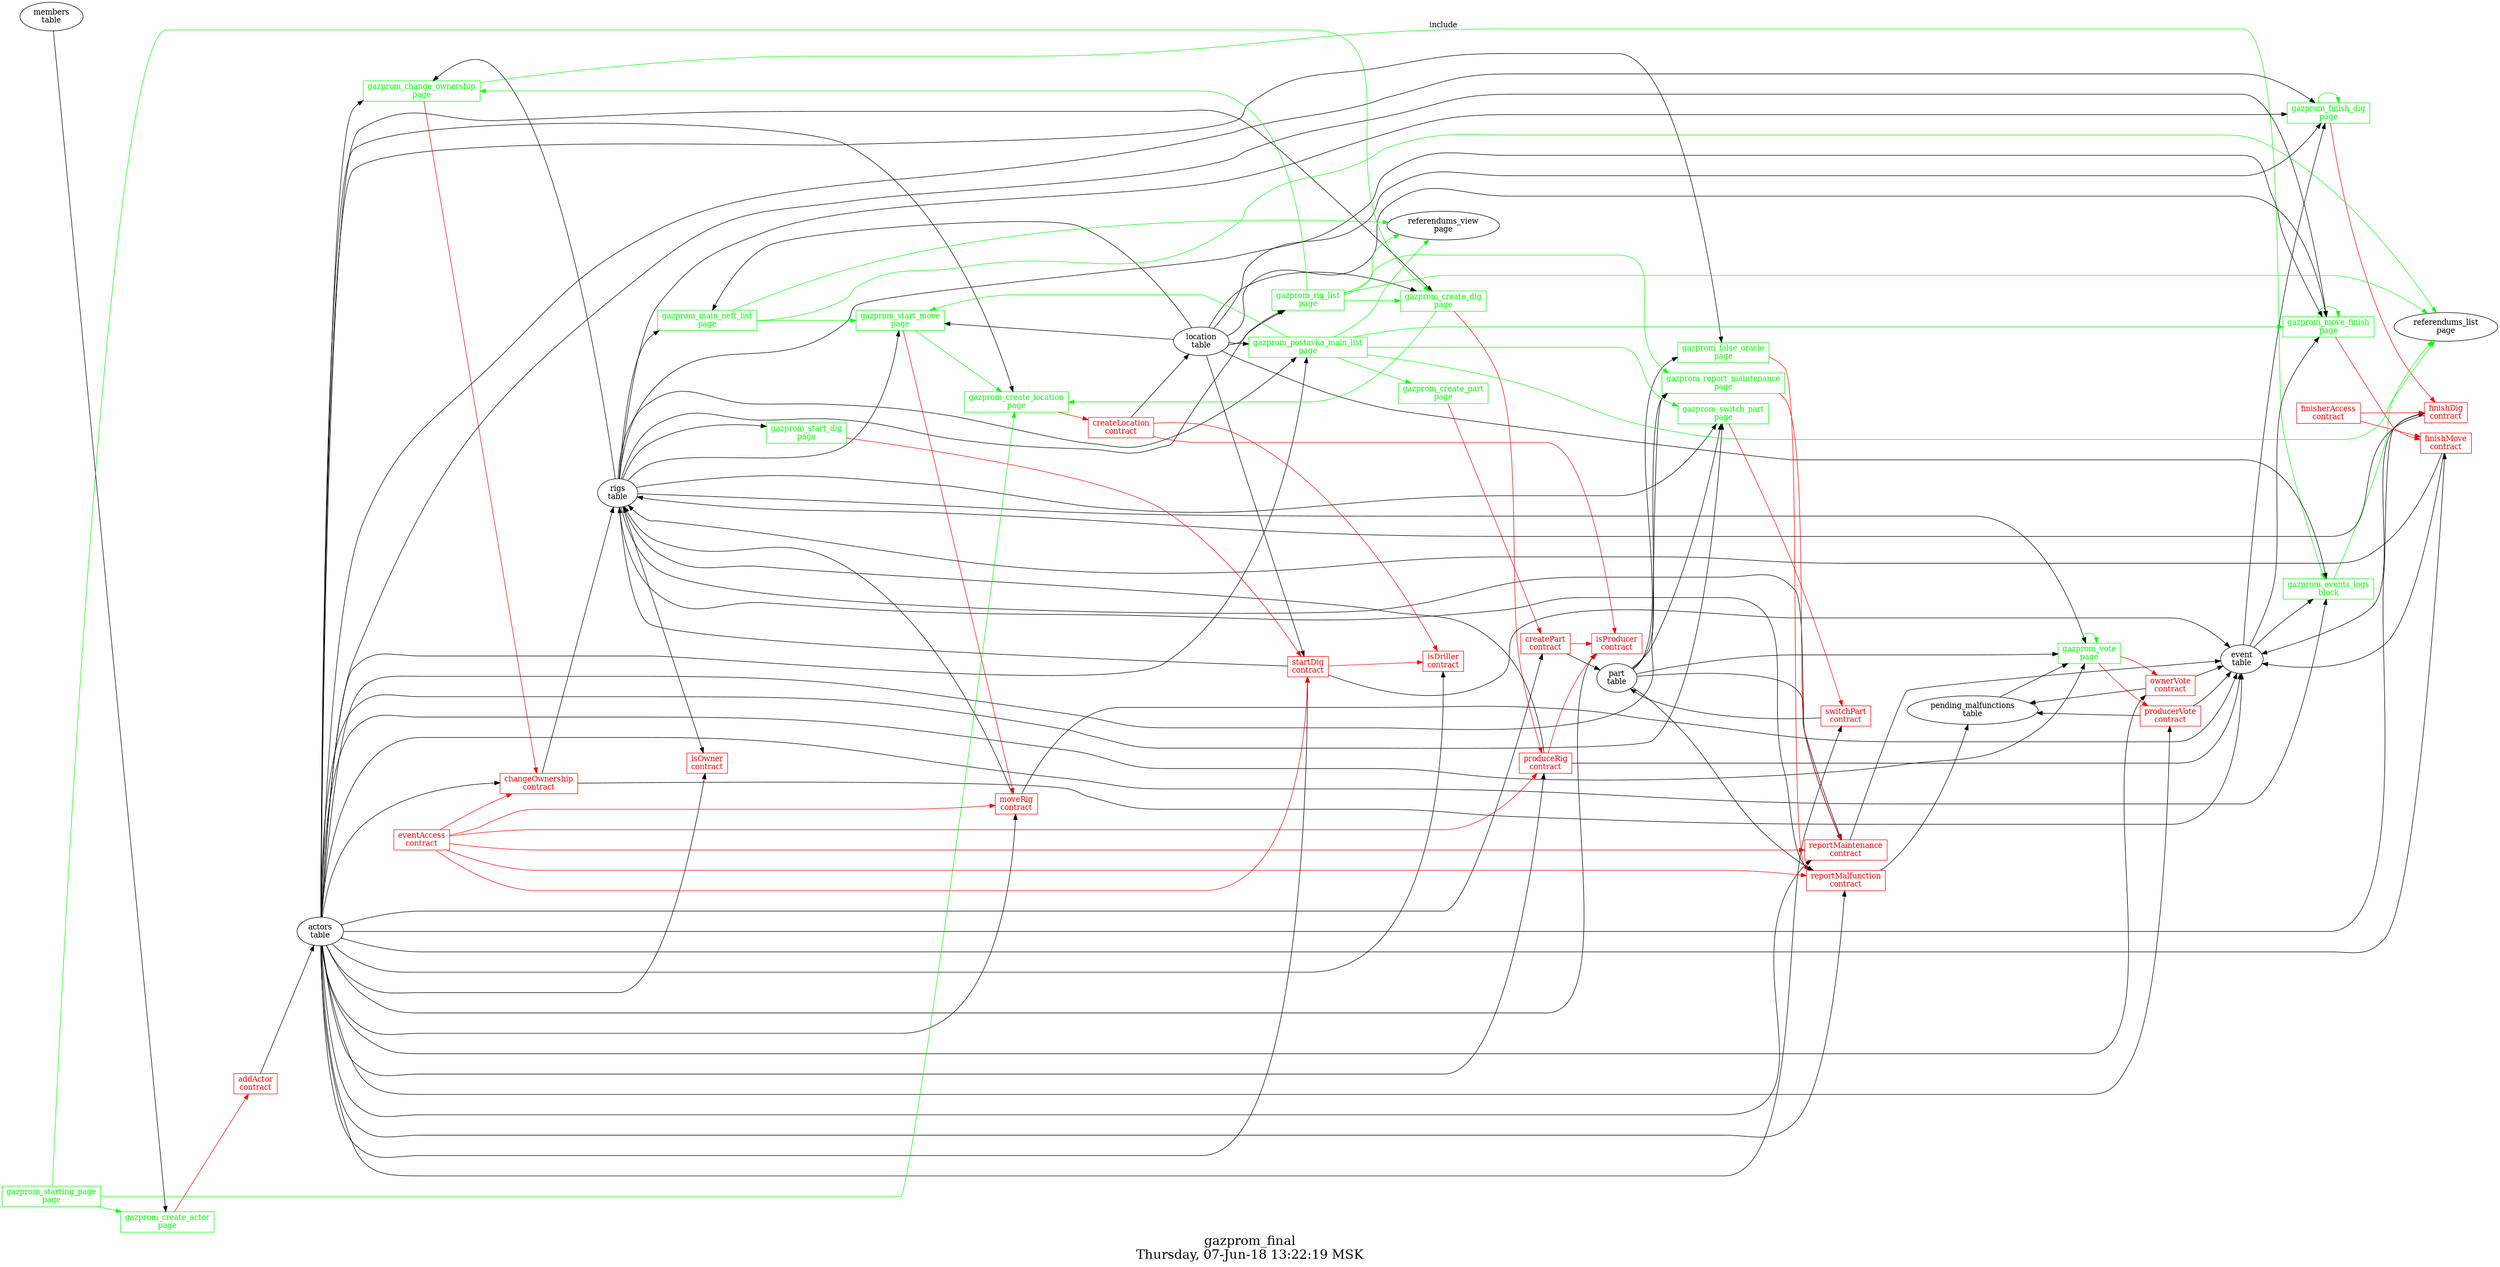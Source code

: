 digraph G {
graph [
  fontsize="24";
  label="gazprom_final\nThursday, 07-Jun-18 13:22:19 MSK";
  nojustify=true;
  ordering=out;
  rankdir=LR;
  size="30";
];
"gazprom_change_ownership\npage" -> "changeOwnership\ncontract"  [ color=red ]
"actors\ntable" -> "gazprom_change_ownership\npage"
"rigs\ntable" -> "gazprom_change_ownership\npage"
"gazprom_change_ownership\npage" -> "gazprom_events_logs\nblock"  [ color=green, label=include ]
"gazprom_change_ownership\npage" [color=green, fontcolor=green, group=pages, shape=record];
"gazprom_create_actor\npage" -> "addActor\ncontract"  [ color=red ]
"members\ntable" -> "gazprom_create_actor\npage"
"gazprom_create_actor\npage" [color=green, fontcolor=green, group=pages, shape=record];
"gazprom_create_dig\npage" -> "produceRig\ncontract"  [ color=red ]
"actors\ntable" -> "gazprom_create_dig\npage"
"location\ntable" -> "gazprom_create_dig\npage"
"gazprom_create_dig\npage" -> "gazprom_create_location\npage"  [ color=green ]
"gazprom_create_dig\npage" [color=green, fontcolor=green, group=pages, shape=record];
"gazprom_create_location\npage" -> "createLocation\ncontract"  [ color=red ]
"actors\ntable" -> "gazprom_create_location\npage"
"gazprom_create_location\npage" [color=green, fontcolor=green, group=pages, shape=record];
"gazprom_create_part\npage" -> "createPart\ncontract"  [ color=red ]
"gazprom_create_part\npage" [color=green, fontcolor=green, group=pages, shape=record];
"gazprom_false_oracle\npage" -> "reportMalfunction\ncontract"  [ color=red ]
"actors\ntable" -> "gazprom_false_oracle\npage"
"part\ntable" -> "gazprom_false_oracle\npage"
"gazprom_false_oracle\npage" [color=green, fontcolor=green, group=pages, shape=record];
"gazprom_finish_dig\npage" -> "finishDig\ncontract"  [ color=red ]
"actors\ntable" -> "gazprom_finish_dig\npage"
"event\ntable" -> "gazprom_finish_dig\npage"
"rigs\ntable" -> "gazprom_finish_dig\npage"
"location\ntable" -> "gazprom_finish_dig\npage"
"gazprom_finish_dig\npage" -> "gazprom_finish_dig\npage"  [ color=green ]
"gazprom_finish_dig\npage" [color=green, fontcolor=green, group=pages, shape=record];
"rigs\ntable" -> "gazprom_main_neft_list\npage"
"location\ntable" -> "gazprom_main_neft_list\npage"
"gazprom_main_neft_list\npage" -> "referendums_view\npage"  [ color=green ]
"gazprom_main_neft_list\npage" -> "gazprom_start_move\npage"  [ color=green ]
"gazprom_main_neft_list\npage" -> "referendums_list\npage"  [ color=green ]
"gazprom_main_neft_list\npage" [color=green, fontcolor=green, group=pages, shape=record];
"gazprom_move_finish\npage" -> "finishMove\ncontract"  [ color=red ]
"actors\ntable" -> "gazprom_move_finish\npage"
"event\ntable" -> "gazprom_move_finish\npage"
"rigs\ntable" -> "gazprom_move_finish\npage"
"location\ntable" -> "gazprom_move_finish\npage"
"gazprom_move_finish\npage" -> "gazprom_move_finish\npage"  [ color=green ]
"gazprom_move_finish\npage" [color=green, fontcolor=green, group=pages, shape=record];
"actors\ntable" -> "gazprom_postavka_main_list\npage"
"rigs\ntable" -> "gazprom_postavka_main_list\npage"
"location\ntable" -> "gazprom_postavka_main_list\npage"
"gazprom_postavka_main_list\npage" -> "referendums_view\npage"  [ color=green ]
"gazprom_postavka_main_list\npage" -> "gazprom_start_move\npage"  [ color=green ]
"gazprom_postavka_main_list\npage" -> "gazprom_move_finish\npage"  [ color=green ]
"gazprom_postavka_main_list\npage" -> "gazprom_switch_part\npage"  [ color=green ]
"gazprom_postavka_main_list\npage" -> "referendums_list\npage"  [ color=green ]
"gazprom_postavka_main_list\npage" -> "gazprom_create_part\npage"  [ color=green ]
"gazprom_postavka_main_list\npage" [color=green, fontcolor=green, group=pages, shape=record];
"gazprom_report_maintenance\npage" -> "reportMaintenance\ncontract"  [ color=red ]
"actors\ntable" -> "gazprom_report_maintenance\npage"
"part\ntable" -> "gazprom_report_maintenance\npage"
"gazprom_report_maintenance\npage" [color=green, fontcolor=green, group=pages, shape=record];
"rigs\ntable" -> "gazprom_rig_list\npage"
"location\ntable" -> "gazprom_rig_list\npage"
"gazprom_rig_list\npage" -> "referendums_view\npage"  [ color=green ]
"gazprom_rig_list\npage" -> "gazprom_report_maintenance\npage"  [ color=green ]
"gazprom_rig_list\npage" -> "gazprom_change_ownership\npage"  [ color=green ]
"gazprom_rig_list\npage" -> "referendums_list\npage"  [ color=green ]
"gazprom_rig_list\npage" -> "gazprom_create_dig\npage"  [ color=green ]
"gazprom_rig_list\npage" [color=green, fontcolor=green, group=pages, shape=record];
"gazprom_start_dig\npage" -> "startDig\ncontract"  [ color=red ]
"rigs\ntable" -> "gazprom_start_dig\npage"
"gazprom_start_dig\npage" [color=green, fontcolor=green, group=pages, shape=record];
"gazprom_start_move\npage" -> "moveRig\ncontract"  [ color=red ]
"rigs\ntable" -> "gazprom_start_move\npage"
"location\ntable" -> "gazprom_start_move\npage"
"gazprom_start_move\npage" -> "gazprom_create_location\npage"  [ color=green ]
"gazprom_start_move\npage" [color=green, fontcolor=green, group=pages, shape=record];
"gazprom_starting_page\npage" -> "gazprom_create_dig\npage"  [ color=green ]
"gazprom_starting_page\npage" -> "gazprom_create_location\npage"  [ color=green ]
"gazprom_starting_page\npage" -> "gazprom_create_actor\npage"  [ color=green ]
"gazprom_starting_page\npage" [color=green, fontcolor=green, group=pages, shape=record];
"gazprom_switch_part\npage" -> "switchPart\ncontract"  [ color=red ]
"actors\ntable" -> "gazprom_switch_part\npage"
"part\ntable" -> "gazprom_switch_part\npage"
"rigs\ntable" -> "gazprom_switch_part\npage"
"gazprom_switch_part\npage" [color=green, fontcolor=green, group=pages, shape=record];
"gazprom_vote\npage" -> "ownerVote\ncontract"  [ color=red ]
"gazprom_vote\npage" -> "producerVote\ncontract"  [ color=red ]
"actors\ntable" -> "gazprom_vote\npage"
"pending_malfunctions\ntable" -> "gazprom_vote\npage"
"rigs\ntable" -> "gazprom_vote\npage"
"part\ntable" -> "gazprom_vote\npage"
"gazprom_vote\npage" -> "gazprom_vote\npage"  [ color=green ]
"gazprom_vote\npage" [color=green, fontcolor=green, group=pages, shape=record];
"event\ntable" -> "gazprom_events_logs\nblock"
"actors\ntable" -> "gazprom_events_logs\nblock"
"location\ntable" -> "gazprom_events_logs\nblock"
"gazprom_events_logs\nblock" -> "referendums_list\npage"  [ color=green ]
"gazprom_events_logs\nblock" [color=green, fontcolor=green, group=blocks, shape=record];
"addActor\ncontract" -> "actors\ntable"  [ color="" ]
"addActor\ncontract" [color=red, fontcolor=red, group=contracts, shape=record];
"changeOwnership\ncontract" -> "event\ntable"  [ color="" ]
"changeOwnership\ncontract" -> "rigs\ntable"  [ color="" ]
"actors\ntable" -> "changeOwnership\ncontract"
"changeOwnership\ncontract" [color=red, fontcolor=red, group=contracts, shape=record];
"createLocation\ncontract" -> "isDriller\ncontract"  [ color=red ]
"createLocation\ncontract" -> "isProducer\ncontract"  [ color=red ]
"createLocation\ncontract" -> "location\ntable"  [ color="" ]
"createLocation\ncontract" [color=red, fontcolor=red, group=contracts, shape=record];
"createPart\ncontract" -> "isProducer\ncontract"  [ color=red ]
"createPart\ncontract" -> "part\ntable"  [ color="" ]
"actors\ntable" -> "createPart\ncontract"
"createPart\ncontract" [color=red, fontcolor=red, group=contracts, shape=record];
"eventAccess\ncontract" -> "changeOwnership\ncontract"  [ color=red ]
"eventAccess\ncontract" -> "moveRig\ncontract"  [ color=red ]
"eventAccess\ncontract" -> "produceRig\ncontract"  [ color=red ]
"eventAccess\ncontract" -> "reportMaintenance\ncontract"  [ color=red ]
"eventAccess\ncontract" -> "reportMalfunction\ncontract"  [ color=red ]
"eventAccess\ncontract" -> "startDig\ncontract"  [ color=red ]
"eventAccess\ncontract" [color=red, fontcolor=red, group=contracts, shape=record];
"finishDig\ncontract" -> "event\ntable"  [ color="" ]
"finishDig\ncontract" -> "rigs\ntable"  [ color="" ]
"actors\ntable" -> "finishDig\ncontract"
"finishDig\ncontract" [color=red, fontcolor=red, group=contracts, shape=record];
"finishMove\ncontract" -> "rigs\ntable"  [ color="" ]
"finishMove\ncontract" -> "event\ntable"  [ color="" ]
"actors\ntable" -> "finishMove\ncontract"
"finishMove\ncontract" [color=red, fontcolor=red, group=contracts, shape=record];
"finisherAccess\ncontract" -> "finishDig\ncontract"  [ color=red ]
"finisherAccess\ncontract" -> "finishMove\ncontract"  [ color=red ]
"finisherAccess\ncontract" [color=red, fontcolor=red, group=contracts, shape=record];
"actors\ntable" -> "isDriller\ncontract"
"isDriller\ncontract" [color=red, fontcolor=red, group=contracts, shape=record];
"actors\ntable" -> "isOwner\ncontract"
"rigs\ntable" -> "isOwner\ncontract"
"isOwner\ncontract" [color=red, fontcolor=red, group=contracts, shape=record];
"actors\ntable" -> "isProducer\ncontract"
"isProducer\ncontract" [color=red, fontcolor=red, group=contracts, shape=record];
"moveRig\ncontract" -> "event\ntable"  [ color="" ]
"moveRig\ncontract" -> "rigs\ntable"  [ color="" ]
"actors\ntable" -> "moveRig\ncontract"
"moveRig\ncontract" [color=red, fontcolor=red, group=contracts, shape=record];
"ownerVote\ncontract" -> "pending_malfunctions\ntable"  [ color="" ]
"ownerVote\ncontract" -> "event\ntable"  [ color="" ]
"actors\ntable" -> "ownerVote\ncontract"
"ownerVote\ncontract" [color=red, fontcolor=red, group=contracts, shape=record];
"produceRig\ncontract" -> "isProducer\ncontract"  [ color=red ]
"produceRig\ncontract" -> "rigs\ntable"  [ color="" ]
"produceRig\ncontract" -> "event\ntable"  [ color="" ]
"actors\ntable" -> "produceRig\ncontract"
"produceRig\ncontract" [color=red, fontcolor=red, group=contracts, shape=record];
"producerVote\ncontract" -> "pending_malfunctions\ntable"  [ color="" ]
"producerVote\ncontract" -> "event\ntable"  [ color="" ]
"actors\ntable" -> "producerVote\ncontract"
"producerVote\ncontract" [color=red, fontcolor=red, group=contracts, shape=record];
"reportMaintenance\ncontract" -> "event\ntable"  [ color="" ]
"actors\ntable" -> "reportMaintenance\ncontract"
"part\ntable" -> "reportMaintenance\ncontract"
"rigs\ntable" -> "reportMaintenance\ncontract"
"reportMaintenance\ncontract" [color=red, fontcolor=red, group=contracts, shape=record];
"reportMalfunction\ncontract" -> "pending_malfunctions\ntable"  [ color="" ]
"actors\ntable" -> "reportMalfunction\ncontract"
"part\ntable" -> "reportMalfunction\ncontract"
"rigs\ntable" -> "reportMalfunction\ncontract"
"reportMalfunction\ncontract" [color=red, fontcolor=red, group=contracts, shape=record];
"startDig\ncontract" -> "isDriller\ncontract"  [ color=red ]
"startDig\ncontract" -> "event\ntable"  [ color="" ]
"startDig\ncontract" -> "rigs\ntable"  [ color="" ]
"actors\ntable" -> "startDig\ncontract"
"location\ntable" -> "startDig\ncontract"
"startDig\ncontract" [color=red, fontcolor=red, group=contracts, shape=record];
"switchPart\ncontract" -> "part\ntable"  [ color="" ]
"actors\ntable" -> "switchPart\ncontract"
"switchPart\ncontract" [color=red, fontcolor=red, group=contracts, shape=record];
"actors\ntable" [color="", fontcolor="", group=tables, shape=""];
"event\ntable" [color="", fontcolor="", group=tables, shape=""];
"location\ntable" [color="", fontcolor="", group=tables, shape=""];
"part\ntable" [color="", fontcolor="", group=tables, shape=""];
"pending_malfunctions\ntable" [color="", fontcolor="", group=tables, shape=""];
"rigs\ntable" [color="", fontcolor="", group=tables, shape=""];
}
